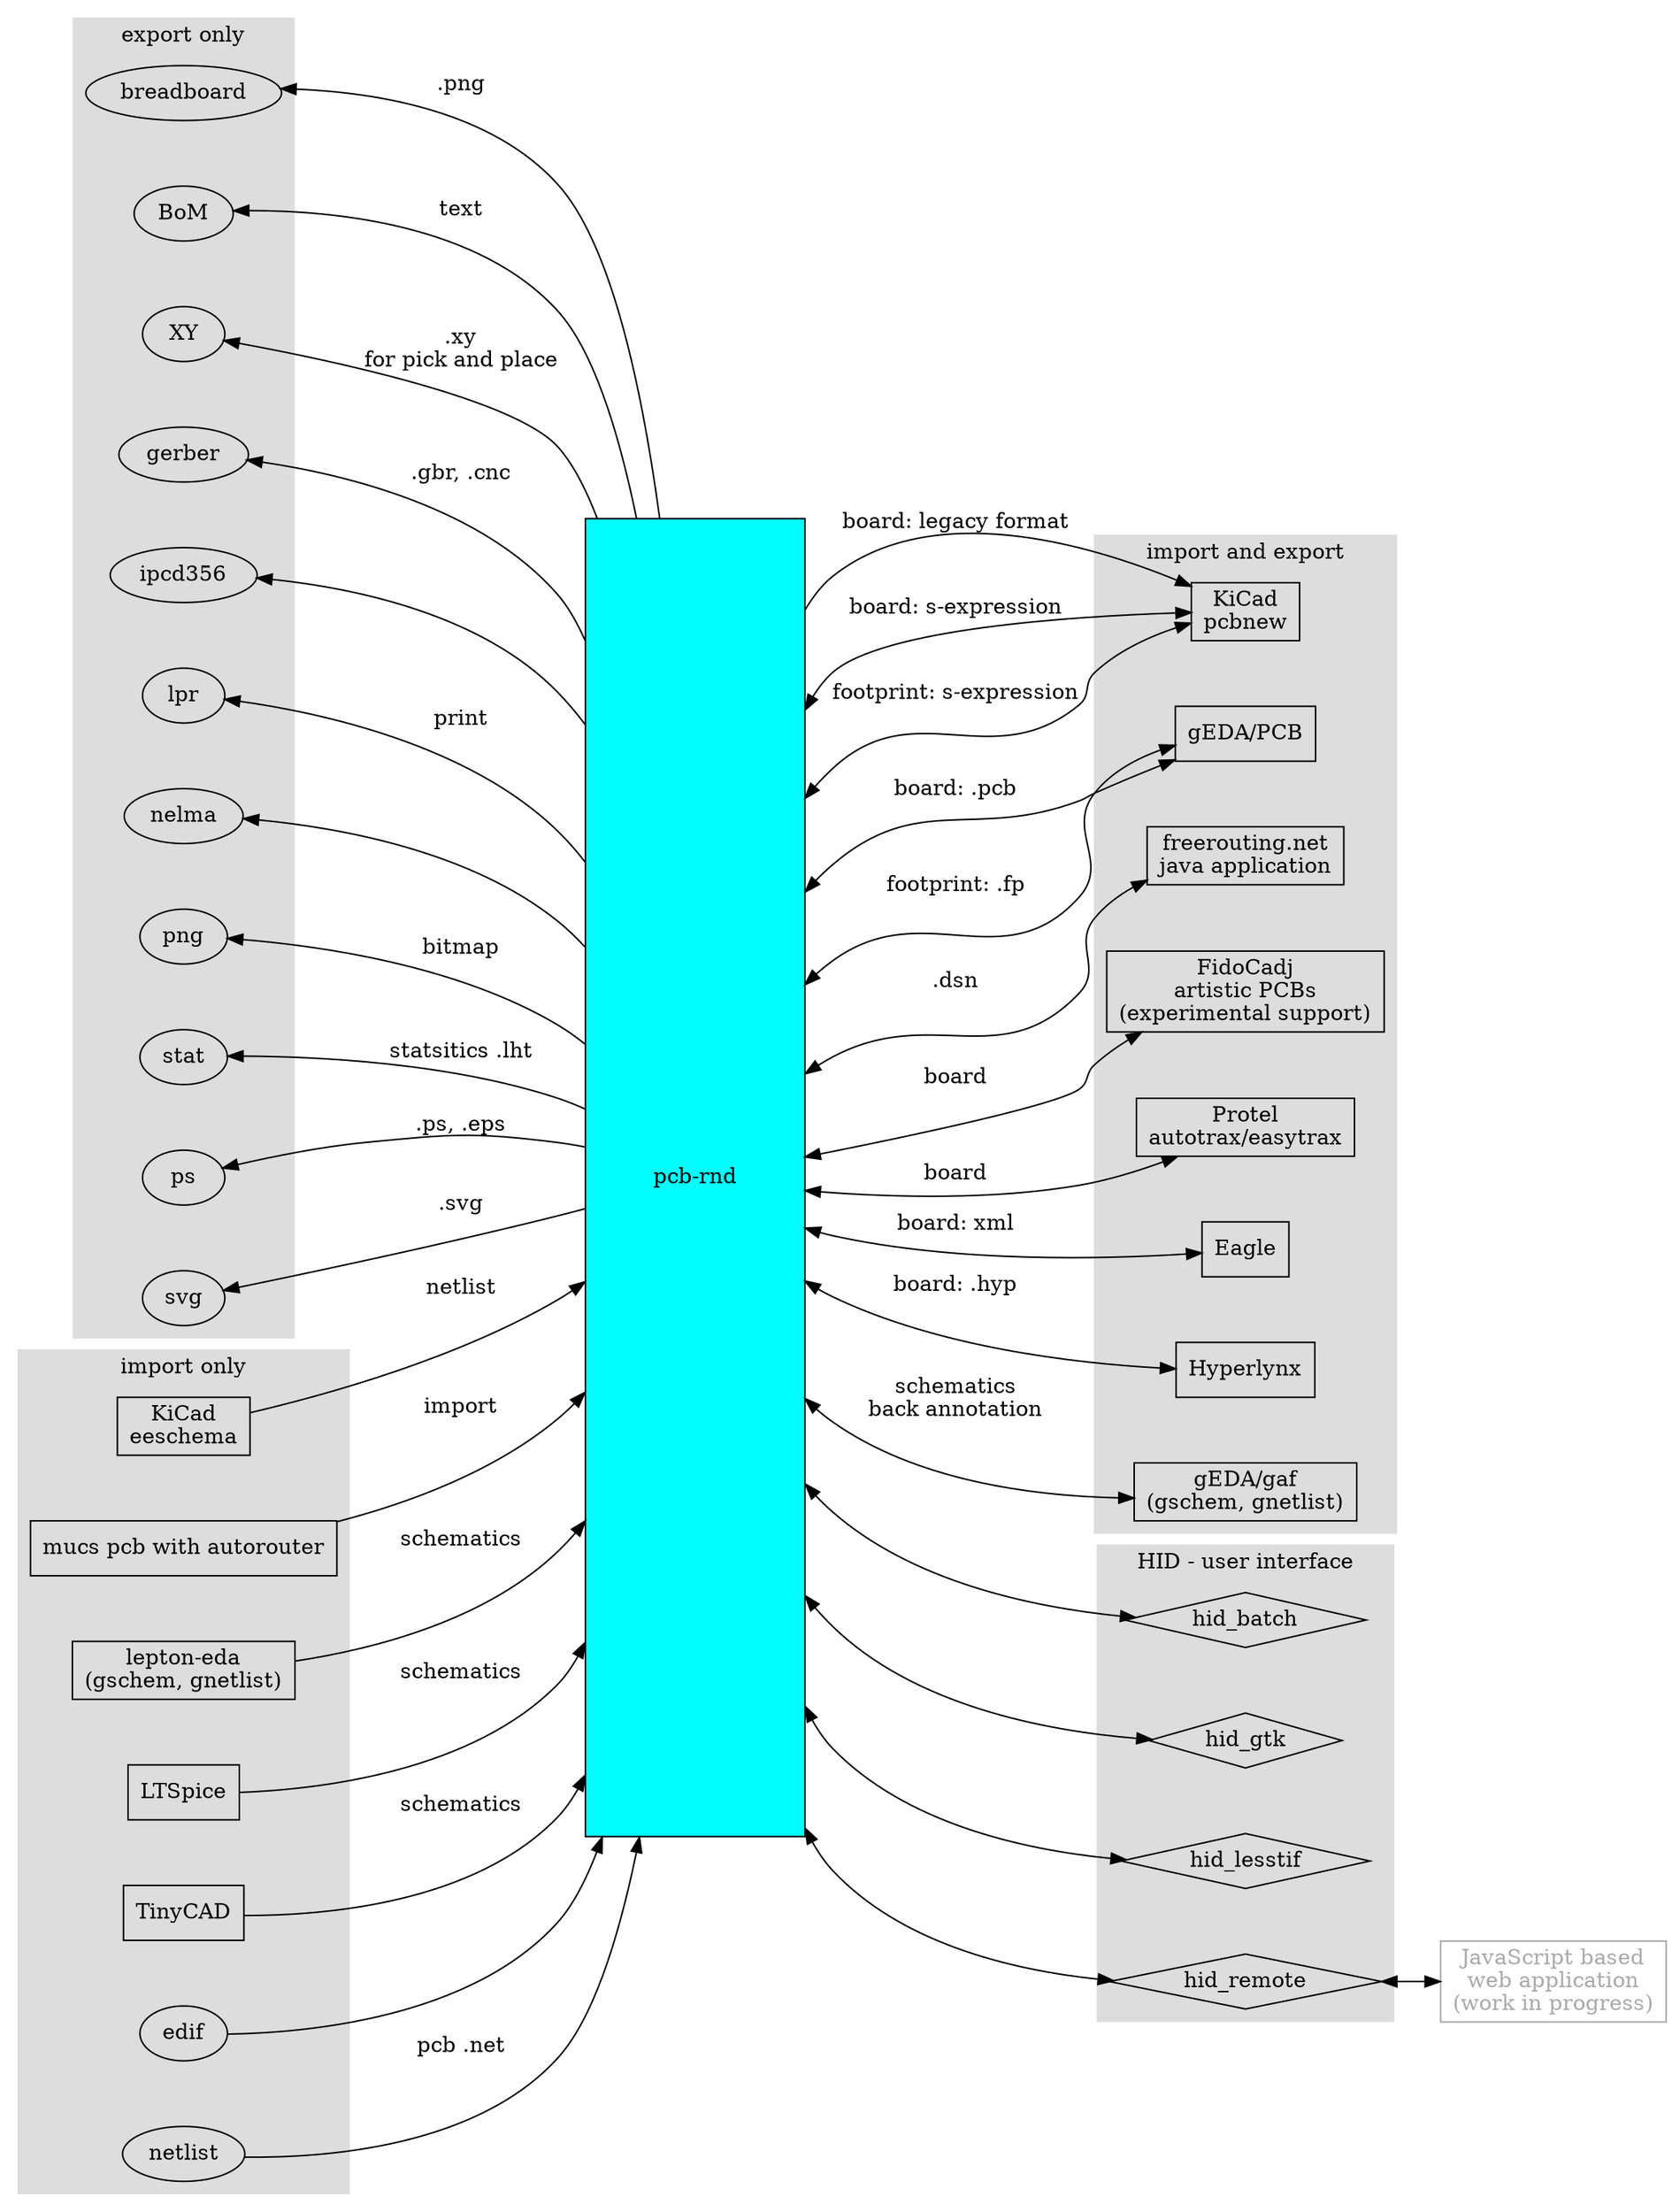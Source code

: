 digraph gr {
	rankdir=LR
	nodesep=0.6
	
	pcbrnd [label="pcb-rnd" style=filled fillcolor=cyan shape=box height=12 width=2]
	kicad [label="KiCad\npcbnew" shape=box]
	eeschema [label="KiCad\neeschema" shape=box]
	pcb [label="gEDA/PCB" shape=box]
	freerouting [label="freerouting.net\njava application" shape=box]
	mucs [label="mucs pcb with autorouter" shape=box]
	gEDA [label="gEDA/gaf\n(gschem, gnetlist)" shape=box]
	lepton [label="lepton-eda\n(gschem, gnetlist)" shape=box]
	ltspice [label="LTSpice" shape=box]
	tinycad [label="TinyCAD" shape=box]
	web [label="JavaScript based\nweb application\n(work in progress)" shape=box color="#aaaaaa" fontcolor="#aaaaaa"]
	fidocadj [label="FidoCadj\nartistic PCBs\n(experimental support)" shape=box]
	autotrax [label="Protel\nautotrax/easytrax\n" shape=box]
	eagle [label="Eagle" shape=box]
	hyp [label="Hyperlynx" shape=box]

	subgraph cluster_HID {
		label = "HID - user interface"
		style=filled
		color="#dddddd"

		batch   [label="hid_batch" shape=diamond]
		gtk     [label="hid_gtk" shape=diamond]
		lesstif [label="hid_lesstif" shape=diamond]
		remote  [label="hid_remote" shape=diamond]
	}

	subgraph cluster_import {
		label = "import only"
		style=filled
		color="#dddddd"

		lepton
		mucs
		edif
		ltspice
		netlist
		tinycad
		eeschema
	}

	subgraph cluster_export {
		label = "export only"
		style=filled
		color="#dddddd"

		breadboard
		BoM
		XY
		gerber
		ipcd356
		lpr
		nelma
		png
		ps
		stat
		svg
	}

	subgraph cluster_ie {
		label = "import and export"
		style=filled
		color="#dddddd"

		gEDA
		kicad
		pcb
		freerouting
		fidocadj
		autotrax
		eagle
		hyp
	}

	pcbrnd -> kicad [label="board: legacy format"]
	pcbrnd -> kicad [label="board: s-expression" dir=both]
	pcbrnd -> kicad [label="footprint: s-expression" dir=both]
	pcbrnd -> fidocadj [label="board" dir=both]
	pcbrnd -> autotrax [label="board" dir=both]
	pcbrnd -> eagle [label="board: xml" dir=both]
	pcbrnd -> hyp [label="board: .hyp" dir=both]

	eeschema -> pcbrnd [label="netlist"]

	pcbrnd -> pcb [label="board: .pcb" dir=both]
	pcbrnd -> pcb [label="footprint: .fp" dir=both]

	pcbrnd -> freerouting [label=".dsn" dir=both]
	mucs -> pcbrnd [label="import"]

	pcbrnd -> breadboard [label=".png"]
	pcbrnd -> BoM [label="text"]
	pcbrnd -> XY [label=".xy\nfor pick and place"]
	pcbrnd -> gerber [label=".gbr, .cnc"]
	pcbrnd -> ipcd356
	pcbrnd -> lpr [label="print"]
	pcbrnd -> nelma
	pcbrnd -> png [label="bitmap"]
	pcbrnd -> ps [label=".ps, .eps"]
	pcbrnd -> stat [label="statsitics .lht"]
	pcbrnd -> svg [label=".svg"]

	edif -> pcbrnd
	ltspice -> pcbrnd [label="schematics"]
	netlist -> pcbrnd [label="pcb .net"]
	lepton -> pcbrnd [label="schematics"]
	gEDA -> pcbrnd [label="schematics\nback annotation" dir=both]
	tinycad -> pcbrnd [label="schematics"]

	pcbrnd -> batch [dir=both]
	pcbrnd -> gtk [dir=both]
	pcbrnd -> lesstif [dir=both]
	pcbrnd -> remote [dir=both]

	remote -> web [dir=both]

	ps -> pcbrnd [weight=1000 style=invis]
}
